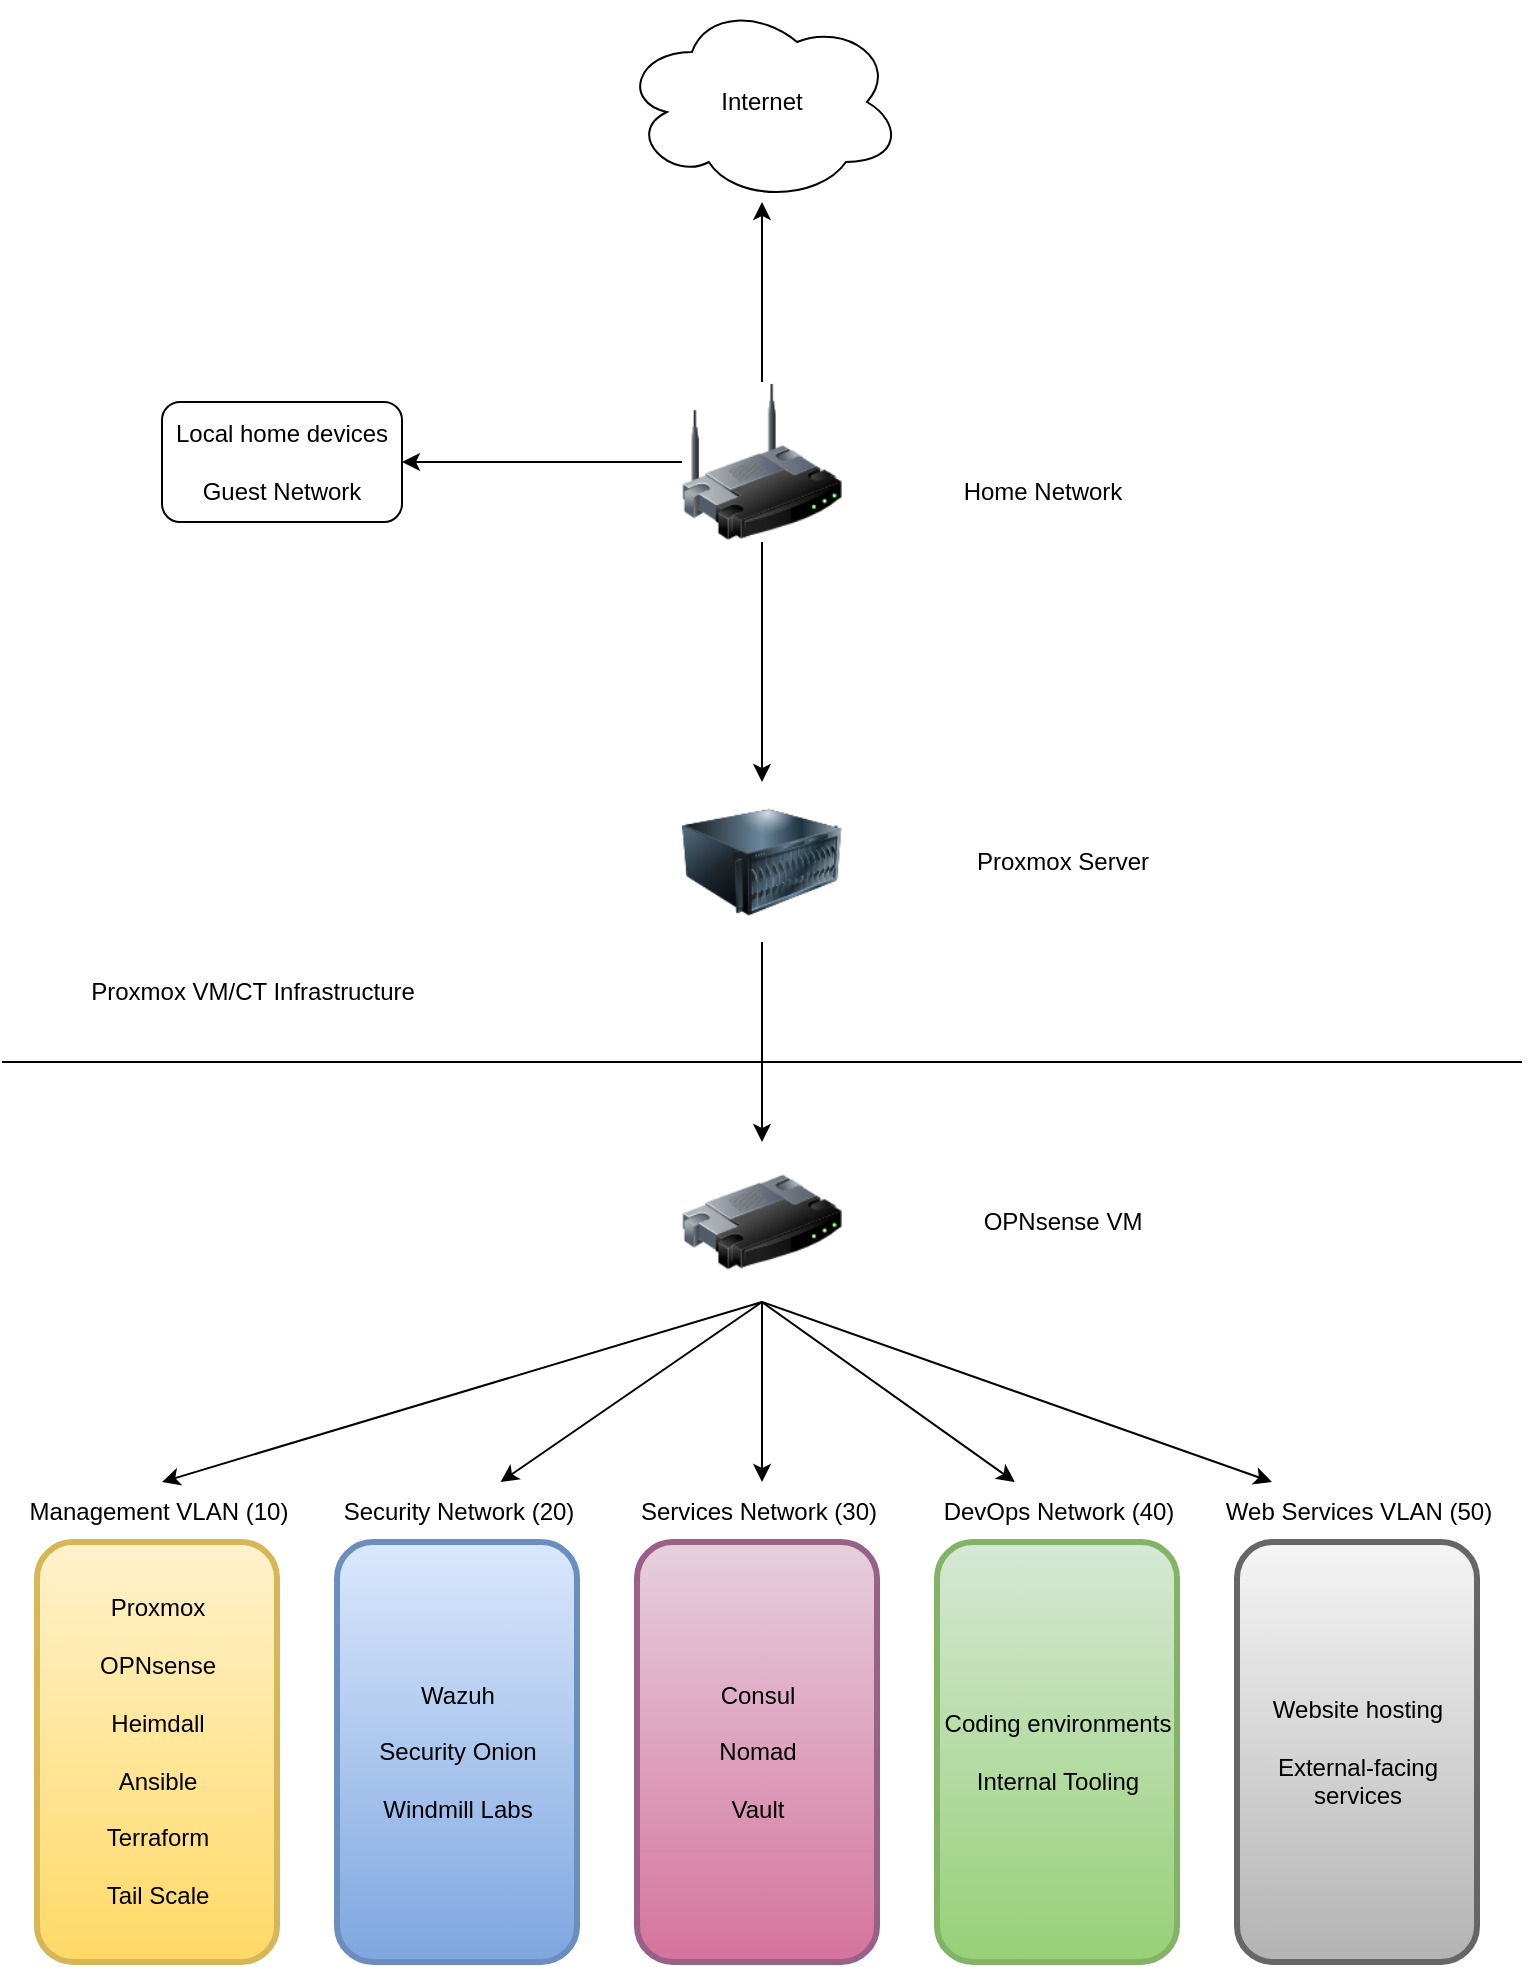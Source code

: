 <mxfile version="25.0.1">
  <diagram name="Page-1" id="ucK6x_nxroqgDN6a5_Wf">
    <mxGraphModel dx="1434" dy="738" grid="1" gridSize="10" guides="1" tooltips="1" connect="1" arrows="1" fold="1" page="1" pageScale="1" pageWidth="850" pageHeight="1100" math="0" shadow="0">
      <root>
        <mxCell id="0" />
        <mxCell id="1" parent="0" />
        <mxCell id="8plYKvpFI6W33-nFE-xe-1" value="Internet" style="ellipse;shape=cloud;whiteSpace=wrap;html=1;" vertex="1" parent="1">
          <mxGeometry x="380" y="70" width="140" height="100" as="geometry" />
        </mxCell>
        <mxCell id="8plYKvpFI6W33-nFE-xe-4" value="" style="endArrow=none;html=1;rounded=0;" edge="1" parent="1">
          <mxGeometry width="50" height="50" relative="1" as="geometry">
            <mxPoint x="70" y="600" as="sourcePoint" />
            <mxPoint x="830" y="600" as="targetPoint" />
          </mxGeometry>
        </mxCell>
        <mxCell id="8plYKvpFI6W33-nFE-xe-7" value="" style="group" vertex="1" connectable="0" parent="1">
          <mxGeometry x="410" y="260" width="230" height="80" as="geometry" />
        </mxCell>
        <mxCell id="8plYKvpFI6W33-nFE-xe-2" value="" style="image;html=1;image=img/lib/clip_art/networking/Wireless_Router_128x128.png" vertex="1" parent="8plYKvpFI6W33-nFE-xe-7">
          <mxGeometry width="80" height="80" as="geometry" />
        </mxCell>
        <mxCell id="8plYKvpFI6W33-nFE-xe-3" value="Home Network" style="text;html=1;align=center;verticalAlign=middle;resizable=0;points=[];autosize=1;strokeColor=none;fillColor=none;" vertex="1" parent="8plYKvpFI6W33-nFE-xe-7">
          <mxGeometry x="130" y="40" width="100" height="30" as="geometry" />
        </mxCell>
        <mxCell id="8plYKvpFI6W33-nFE-xe-8" value="" style="group" vertex="1" connectable="0" parent="1">
          <mxGeometry x="410" y="460" width="245" height="80" as="geometry" />
        </mxCell>
        <mxCell id="8plYKvpFI6W33-nFE-xe-5" value="" style="image;html=1;image=img/lib/clip_art/computers/Server_128x128.png" vertex="1" parent="8plYKvpFI6W33-nFE-xe-8">
          <mxGeometry width="80" height="80" as="geometry" />
        </mxCell>
        <mxCell id="8plYKvpFI6W33-nFE-xe-6" value="Proxmox Server" style="text;html=1;align=center;verticalAlign=middle;resizable=0;points=[];autosize=1;strokeColor=none;fillColor=none;" vertex="1" parent="8plYKvpFI6W33-nFE-xe-8">
          <mxGeometry x="135" y="25" width="110" height="30" as="geometry" />
        </mxCell>
        <mxCell id="8plYKvpFI6W33-nFE-xe-10" style="edgeStyle=orthogonalEdgeStyle;rounded=0;orthogonalLoop=1;jettySize=auto;html=1;exitX=0.5;exitY=0;exitDx=0;exitDy=0;" edge="1" parent="1" source="8plYKvpFI6W33-nFE-xe-2" target="8plYKvpFI6W33-nFE-xe-1">
          <mxGeometry relative="1" as="geometry" />
        </mxCell>
        <mxCell id="8plYKvpFI6W33-nFE-xe-11" style="edgeStyle=orthogonalEdgeStyle;rounded=0;orthogonalLoop=1;jettySize=auto;html=1;exitX=0.5;exitY=1;exitDx=0;exitDy=0;entryX=0.5;entryY=0;entryDx=0;entryDy=0;" edge="1" parent="1" source="8plYKvpFI6W33-nFE-xe-2" target="8plYKvpFI6W33-nFE-xe-5">
          <mxGeometry relative="1" as="geometry" />
        </mxCell>
        <mxCell id="8plYKvpFI6W33-nFE-xe-12" value="Proxmox VM/CT Infrastructure" style="text;html=1;align=center;verticalAlign=middle;resizable=0;points=[];autosize=1;strokeColor=none;fillColor=none;" vertex="1" parent="1">
          <mxGeometry x="100" y="550" width="190" height="30" as="geometry" />
        </mxCell>
        <mxCell id="8plYKvpFI6W33-nFE-xe-14" style="edgeStyle=orthogonalEdgeStyle;rounded=0;orthogonalLoop=1;jettySize=auto;html=1;exitX=0.5;exitY=1;exitDx=0;exitDy=0;entryX=0.5;entryY=0;entryDx=0;entryDy=0;" edge="1" parent="1" source="8plYKvpFI6W33-nFE-xe-5" target="8plYKvpFI6W33-nFE-xe-13">
          <mxGeometry relative="1" as="geometry" />
        </mxCell>
        <mxCell id="8plYKvpFI6W33-nFE-xe-16" value="" style="group" vertex="1" connectable="0" parent="1">
          <mxGeometry x="410" y="640" width="240" height="80" as="geometry" />
        </mxCell>
        <mxCell id="8plYKvpFI6W33-nFE-xe-33" style="rounded=0;orthogonalLoop=1;jettySize=auto;html=1;exitX=0.5;exitY=1;exitDx=0;exitDy=0;" edge="1" parent="8plYKvpFI6W33-nFE-xe-16" source="8plYKvpFI6W33-nFE-xe-13">
          <mxGeometry relative="1" as="geometry">
            <mxPoint x="-260" y="170" as="targetPoint" />
          </mxGeometry>
        </mxCell>
        <mxCell id="8plYKvpFI6W33-nFE-xe-13" value="" style="image;html=1;image=img/lib/clip_art/networking/Router_128x128.png" vertex="1" parent="8plYKvpFI6W33-nFE-xe-16">
          <mxGeometry width="80" height="80" as="geometry" />
        </mxCell>
        <mxCell id="8plYKvpFI6W33-nFE-xe-15" value="OPNsense VM" style="text;html=1;align=center;verticalAlign=middle;resizable=0;points=[];autosize=1;strokeColor=none;fillColor=none;" vertex="1" parent="8plYKvpFI6W33-nFE-xe-16">
          <mxGeometry x="140" y="25" width="100" height="30" as="geometry" />
        </mxCell>
        <mxCell id="8plYKvpFI6W33-nFE-xe-27" value="" style="group" vertex="1" connectable="0" parent="1">
          <mxGeometry x="72.5" y="810" width="150" height="240" as="geometry" />
        </mxCell>
        <mxCell id="8plYKvpFI6W33-nFE-xe-17" value="Proxmox&lt;div&gt;&lt;br&gt;OPNsense&lt;/div&gt;&lt;div&gt;&lt;br&gt;&lt;/div&gt;&lt;div&gt;Heimdall&lt;/div&gt;&lt;div&gt;&lt;br&gt;&lt;/div&gt;&lt;div&gt;Ansible&lt;/div&gt;&lt;div&gt;&lt;br&gt;&lt;/div&gt;&lt;div&gt;Terraform&lt;/div&gt;&lt;div&gt;&lt;br&gt;&lt;/div&gt;&lt;div&gt;Tail Scale&lt;/div&gt;" style="rounded=1;whiteSpace=wrap;html=1;strokeWidth=3;fillColor=#fff2cc;strokeColor=#d6b656;gradientColor=#ffd966;" vertex="1" parent="8plYKvpFI6W33-nFE-xe-27">
          <mxGeometry x="15" y="30" width="120" height="210" as="geometry" />
        </mxCell>
        <mxCell id="8plYKvpFI6W33-nFE-xe-22" value="Management VLAN (10)" style="text;html=1;align=center;verticalAlign=middle;resizable=0;points=[];autosize=1;strokeColor=none;fillColor=none;rounded=0;glass=0;shadow=0;" vertex="1" parent="8plYKvpFI6W33-nFE-xe-27">
          <mxGeometry width="150" height="30" as="geometry" />
        </mxCell>
        <mxCell id="8plYKvpFI6W33-nFE-xe-28" value="" style="group" vertex="1" connectable="0" parent="1">
          <mxGeometry x="227.5" y="810" width="140" height="240" as="geometry" />
        </mxCell>
        <mxCell id="8plYKvpFI6W33-nFE-xe-19" value="Wazuh&lt;div&gt;&lt;br&gt;&lt;/div&gt;&lt;div&gt;Security Onion&lt;/div&gt;&lt;div&gt;&lt;br&gt;&lt;/div&gt;&lt;div&gt;Windmill Labs&lt;/div&gt;" style="rounded=1;whiteSpace=wrap;html=1;strokeWidth=3;fillColor=#dae8fc;strokeColor=#6c8ebf;gradientColor=#7ea6e0;" vertex="1" parent="8plYKvpFI6W33-nFE-xe-28">
          <mxGeometry x="10" y="30" width="120" height="210" as="geometry" />
        </mxCell>
        <mxCell id="8plYKvpFI6W33-nFE-xe-23" value="Security Network (20)" style="text;html=1;align=center;verticalAlign=middle;resizable=0;points=[];autosize=1;strokeColor=none;fillColor=none;" vertex="1" parent="8plYKvpFI6W33-nFE-xe-28">
          <mxGeometry width="140" height="30" as="geometry" />
        </mxCell>
        <mxCell id="8plYKvpFI6W33-nFE-xe-29" value="" style="group" vertex="1" connectable="0" parent="1">
          <mxGeometry x="377.5" y="810" width="140" height="240" as="geometry" />
        </mxCell>
        <mxCell id="8plYKvpFI6W33-nFE-xe-20" value="Consul&lt;div&gt;&lt;br&gt;&lt;/div&gt;&lt;div&gt;Nomad&lt;/div&gt;&lt;div&gt;&lt;br&gt;&lt;/div&gt;&lt;div&gt;Vault&lt;/div&gt;" style="rounded=1;whiteSpace=wrap;html=1;strokeWidth=3;fillColor=#e6d0de;gradientColor=#d5739d;strokeColor=#996185;" vertex="1" parent="8plYKvpFI6W33-nFE-xe-29">
          <mxGeometry x="10" y="30" width="120" height="210" as="geometry" />
        </mxCell>
        <mxCell id="8plYKvpFI6W33-nFE-xe-24" value="Services Network (30)" style="text;html=1;align=center;verticalAlign=middle;resizable=0;points=[];autosize=1;strokeColor=none;fillColor=none;" vertex="1" parent="8plYKvpFI6W33-nFE-xe-29">
          <mxGeometry width="140" height="30" as="geometry" />
        </mxCell>
        <mxCell id="8plYKvpFI6W33-nFE-xe-30" value="" style="group" vertex="1" connectable="0" parent="1">
          <mxGeometry x="527.5" y="810" width="140" height="240" as="geometry" />
        </mxCell>
        <mxCell id="8plYKvpFI6W33-nFE-xe-18" value="Coding environments&lt;div&gt;&lt;br&gt;&lt;/div&gt;&lt;div&gt;Internal Tooling&lt;/div&gt;" style="rounded=1;whiteSpace=wrap;html=1;strokeWidth=3;fillColor=#d5e8d4;strokeColor=#82b366;gradientColor=#97d077;" vertex="1" parent="8plYKvpFI6W33-nFE-xe-30">
          <mxGeometry x="10" y="30" width="120" height="210" as="geometry" />
        </mxCell>
        <mxCell id="8plYKvpFI6W33-nFE-xe-25" value="DevOps Network (40)" style="text;html=1;align=center;verticalAlign=middle;resizable=0;points=[];autosize=1;strokeColor=none;fillColor=none;" vertex="1" parent="8plYKvpFI6W33-nFE-xe-30">
          <mxGeometry width="140" height="30" as="geometry" />
        </mxCell>
        <mxCell id="8plYKvpFI6W33-nFE-xe-31" value="" style="group" vertex="1" connectable="0" parent="1">
          <mxGeometry x="667.5" y="810" width="160" height="240" as="geometry" />
        </mxCell>
        <mxCell id="8plYKvpFI6W33-nFE-xe-21" value="Website hosting&lt;div&gt;&lt;br&gt;&lt;/div&gt;&lt;div&gt;External-facing services&lt;/div&gt;" style="rounded=1;whiteSpace=wrap;html=1;strokeWidth=3;fillColor=#f5f5f5;strokeColor=#666666;gradientColor=#b3b3b3;" vertex="1" parent="8plYKvpFI6W33-nFE-xe-31">
          <mxGeometry x="20" y="30" width="120" height="210" as="geometry" />
        </mxCell>
        <mxCell id="8plYKvpFI6W33-nFE-xe-26" value="Web Services VLAN (50)" style="text;html=1;align=center;verticalAlign=middle;resizable=0;points=[];autosize=1;strokeColor=none;fillColor=none;" vertex="1" parent="8plYKvpFI6W33-nFE-xe-31">
          <mxGeometry width="160" height="30" as="geometry" />
        </mxCell>
        <mxCell id="8plYKvpFI6W33-nFE-xe-34" style="rounded=0;orthogonalLoop=1;jettySize=auto;html=1;exitX=0.5;exitY=1;exitDx=0;exitDy=0;" edge="1" parent="1" source="8plYKvpFI6W33-nFE-xe-13" target="8plYKvpFI6W33-nFE-xe-23">
          <mxGeometry relative="1" as="geometry" />
        </mxCell>
        <mxCell id="8plYKvpFI6W33-nFE-xe-35" style="edgeStyle=orthogonalEdgeStyle;rounded=0;orthogonalLoop=1;jettySize=auto;html=1;exitX=0.5;exitY=1;exitDx=0;exitDy=0;entryX=0.518;entryY=0;entryDx=0;entryDy=0;entryPerimeter=0;" edge="1" parent="1" source="8plYKvpFI6W33-nFE-xe-13" target="8plYKvpFI6W33-nFE-xe-24">
          <mxGeometry relative="1" as="geometry" />
        </mxCell>
        <mxCell id="8plYKvpFI6W33-nFE-xe-36" style="rounded=0;orthogonalLoop=1;jettySize=auto;html=1;exitX=0.5;exitY=1;exitDx=0;exitDy=0;" edge="1" parent="1" source="8plYKvpFI6W33-nFE-xe-13" target="8plYKvpFI6W33-nFE-xe-25">
          <mxGeometry relative="1" as="geometry" />
        </mxCell>
        <mxCell id="8plYKvpFI6W33-nFE-xe-37" style="rounded=0;orthogonalLoop=1;jettySize=auto;html=1;exitX=0.5;exitY=1;exitDx=0;exitDy=0;" edge="1" parent="1" source="8plYKvpFI6W33-nFE-xe-13" target="8plYKvpFI6W33-nFE-xe-26">
          <mxGeometry relative="1" as="geometry" />
        </mxCell>
        <mxCell id="8plYKvpFI6W33-nFE-xe-38" value="Local home devices&lt;div&gt;&lt;br&gt;&lt;/div&gt;&lt;div&gt;Guest Network&lt;/div&gt;" style="rounded=1;whiteSpace=wrap;html=1;" vertex="1" parent="1">
          <mxGeometry x="150" y="270" width="120" height="60" as="geometry" />
        </mxCell>
        <mxCell id="8plYKvpFI6W33-nFE-xe-39" style="edgeStyle=orthogonalEdgeStyle;rounded=0;orthogonalLoop=1;jettySize=auto;html=1;exitX=0;exitY=0.5;exitDx=0;exitDy=0;" edge="1" parent="1" source="8plYKvpFI6W33-nFE-xe-2" target="8plYKvpFI6W33-nFE-xe-38">
          <mxGeometry relative="1" as="geometry" />
        </mxCell>
      </root>
    </mxGraphModel>
  </diagram>
</mxfile>

